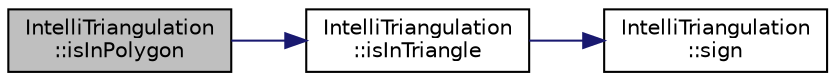 digraph "IntelliTriangulation::isInPolygon"
{
 // LATEX_PDF_SIZE
  edge [fontname="Helvetica",fontsize="10",labelfontname="Helvetica",labelfontsize="10"];
  node [fontname="Helvetica",fontsize="10",shape=record];
  rankdir="LR";
  Node1 [label="IntelliTriangulation\l::isInPolygon",height=0.2,width=0.4,color="black", fillcolor="grey75", style="filled", fontcolor="black",tooltip="A function to check if a point lies in a polygon by checking its spanning triangles."];
  Node1 -> Node2 [color="midnightblue",fontsize="10",style="solid",fontname="Helvetica"];
  Node2 [label="IntelliTriangulation\l::isInTriangle",height=0.2,width=0.4,color="black", fillcolor="white", style="filled",URL="$namespace_intelli_triangulation.html#ac150fee67fd41a451bd2592f10e00197",tooltip="A function to check if a given point is in a triangle."];
  Node2 -> Node3 [color="midnightblue",fontsize="10",style="solid",fontname="Helvetica"];
  Node3 [label="IntelliTriangulation\l::sign",height=0.2,width=0.4,color="black", fillcolor="white", style="filled",URL="$namespace_intelli_triangulation.html#af9af549a7faff35a74c1265b290ea0ca",tooltip="A function to get the 2*area of a traingle, using its determinat."];
}

